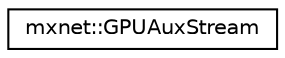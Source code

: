 digraph "Graphical Class Hierarchy"
{
  edge [fontname="Helvetica",fontsize="10",labelfontname="Helvetica",labelfontsize="10"];
  node [fontname="Helvetica",fontsize="10",shape=record];
  rankdir="LR";
  Node1 [label="mxnet::GPUAuxStream",height=0.2,width=0.4,color="black", fillcolor="white", style="filled",URL="$classmxnet_1_1GPUAuxStream.html",tooltip="Holds an auxiliary mshadow gpu stream that can be synced with a primary stream. "];
}
